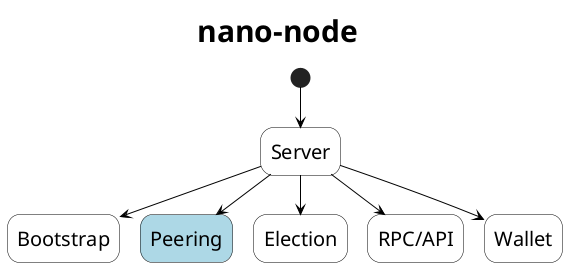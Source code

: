 @startuml

skinparam TitleFontSize 30
skinparam ActivityFontSize 20
skinparam ActivityBackgroundColor #FFFFFF
skinparam ArrowColor Black
skinparam ActivityBorderColor Black

title nano-node

(*)--> Server

Server --> Bootstrap
Server--> Peering#LightBlue
Server --> Election
Server --> RPC/API
Server --> Wallet

@enduml

